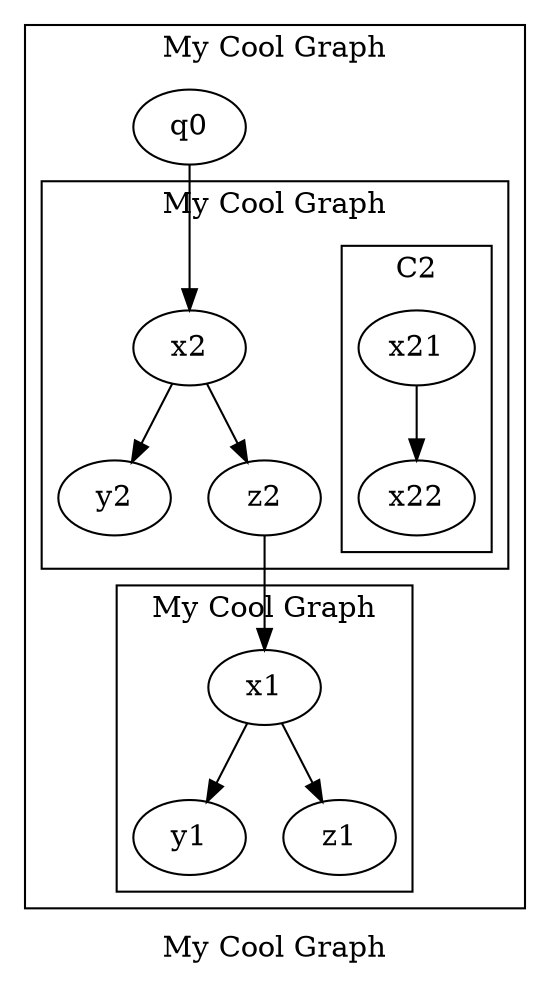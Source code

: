 digraph G {
label="My Cool Graph"

subgraph cluster_0 {
    q0->x2
    subgraph cluster_1 {
        x2->y2
        x2->z2
        subgraph cluster_2 {
            label="C2"
            x21->x22
        }     
    }
    subgraph cluster_3 {
        x1->y1
        x1->z1
    }
    z2->x1
}
}
